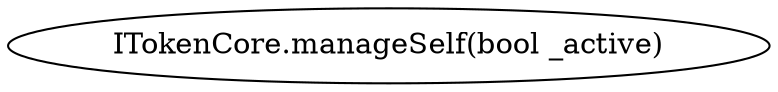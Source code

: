 digraph "" {
	graph [bb="0,0,319.17,36"];
	node [label="\N"];
	"ITokenCore.manageSelf(bool _active)"	 [height=0.5,
		pos="159.59,18",
		width=4.433];
}
digraph "" {
	graph [bb="0,0,319.17,36"];
	node [label="\N"];
	"ITokenCore.manageSelf(bool _active)"	 [height=0.5,
		pos="159.59,18",
		width=4.433];
}
digraph "" {
	graph [bb="0,0,319.17,36"];
	node [label="\N"];
	"ITokenCore.manageSelf(bool _active)"	 [height=0.5,
		pos="159.59,18",
		width=4.433];
}
digraph "" {
	graph [bb="0,0,319.17,36"];
	node [label="\N"];
	"ITokenCore.manageSelf(bool _active)"	 [height=0.5,
		pos="159.59,18",
		width=4.433];
}
digraph "" {
	graph [bb="0,0,319.17,36"];
	node [label="\N"];
	"ITokenCore.manageSelf(bool _active)"	 [height=0.5,
		pos="159.59,18",
		width=4.433];
}
